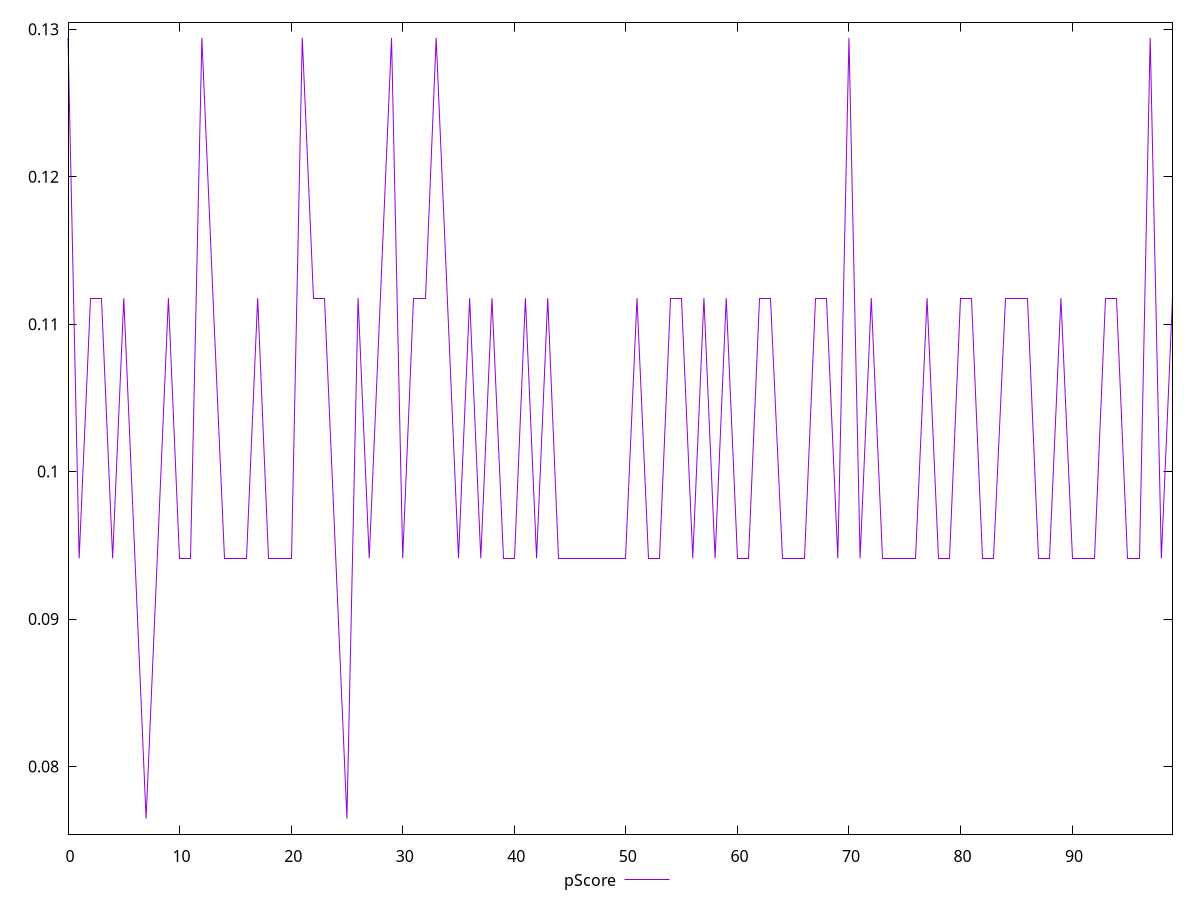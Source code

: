 reset

$pScore <<EOF
0 0.12941176470588234
1 0.09411764705882353
2 0.11176470588235293
3 0.11176470588235293
4 0.09411764705882353
5 0.11176470588235293
6 0.09411764705882353
7 0.07647058823529412
8 0.09411764705882353
9 0.11176470588235293
10 0.09411764705882353
11 0.09411764705882353
12 0.12941176470588234
13 0.11176470588235293
14 0.09411764705882353
15 0.09411764705882353
16 0.09411764705882353
17 0.11176470588235293
18 0.09411764705882353
19 0.09411764705882353
20 0.09411764705882353
21 0.12941176470588234
22 0.11176470588235293
23 0.11176470588235293
24 0.09411764705882353
25 0.07647058823529412
26 0.11176470588235293
27 0.09411764705882353
28 0.11176470588235293
29 0.12941176470588234
30 0.09411764705882353
31 0.11176470588235293
32 0.11176470588235293
33 0.12941176470588234
34 0.11176470588235293
35 0.09411764705882353
36 0.11176470588235293
37 0.09411764705882353
38 0.11176470588235293
39 0.09411764705882353
40 0.09411764705882353
41 0.11176470588235293
42 0.09411764705882353
43 0.11176470588235293
44 0.09411764705882353
45 0.09411764705882353
46 0.09411764705882353
47 0.09411764705882353
48 0.09411764705882353
49 0.09411764705882353
50 0.09411764705882353
51 0.11176470588235293
52 0.09411764705882353
53 0.09411764705882353
54 0.11176470588235293
55 0.11176470588235293
56 0.09411764705882353
57 0.11176470588235293
58 0.09411764705882353
59 0.11176470588235293
60 0.09411764705882353
61 0.09411764705882353
62 0.11176470588235293
63 0.11176470588235293
64 0.09411764705882353
65 0.09411764705882353
66 0.09411764705882353
67 0.11176470588235293
68 0.11176470588235293
69 0.09411764705882353
70 0.12941176470588234
71 0.09411764705882353
72 0.11176470588235293
73 0.09411764705882353
74 0.09411764705882353
75 0.09411764705882353
76 0.09411764705882353
77 0.11176470588235293
78 0.09411764705882353
79 0.09411764705882353
80 0.11176470588235293
81 0.11176470588235293
82 0.09411764705882353
83 0.09411764705882353
84 0.11176470588235293
85 0.11176470588235293
86 0.11176470588235293
87 0.09411764705882353
88 0.09411764705882353
89 0.11176470588235293
90 0.09411764705882353
91 0.09411764705882353
92 0.09411764705882353
93 0.11176470588235293
94 0.11176470588235293
95 0.09411764705882353
96 0.09411764705882353
97 0.12941176470588234
98 0.09411764705882353
99 0.11176470588235293
EOF

set key outside below
set xrange [0:99]
set yrange [0.07541176470588236:0.1304705882352941]
set trange [0.07541176470588236:0.1304705882352941]
set terminal svg size 640, 500 enhanced background rgb 'white'
set output "reports/report_00033_2021-03-01T14-23-16.841Z/unused-javascript/samples/astro/pScore/values.svg"

plot $pScore title "pScore" with line

reset

